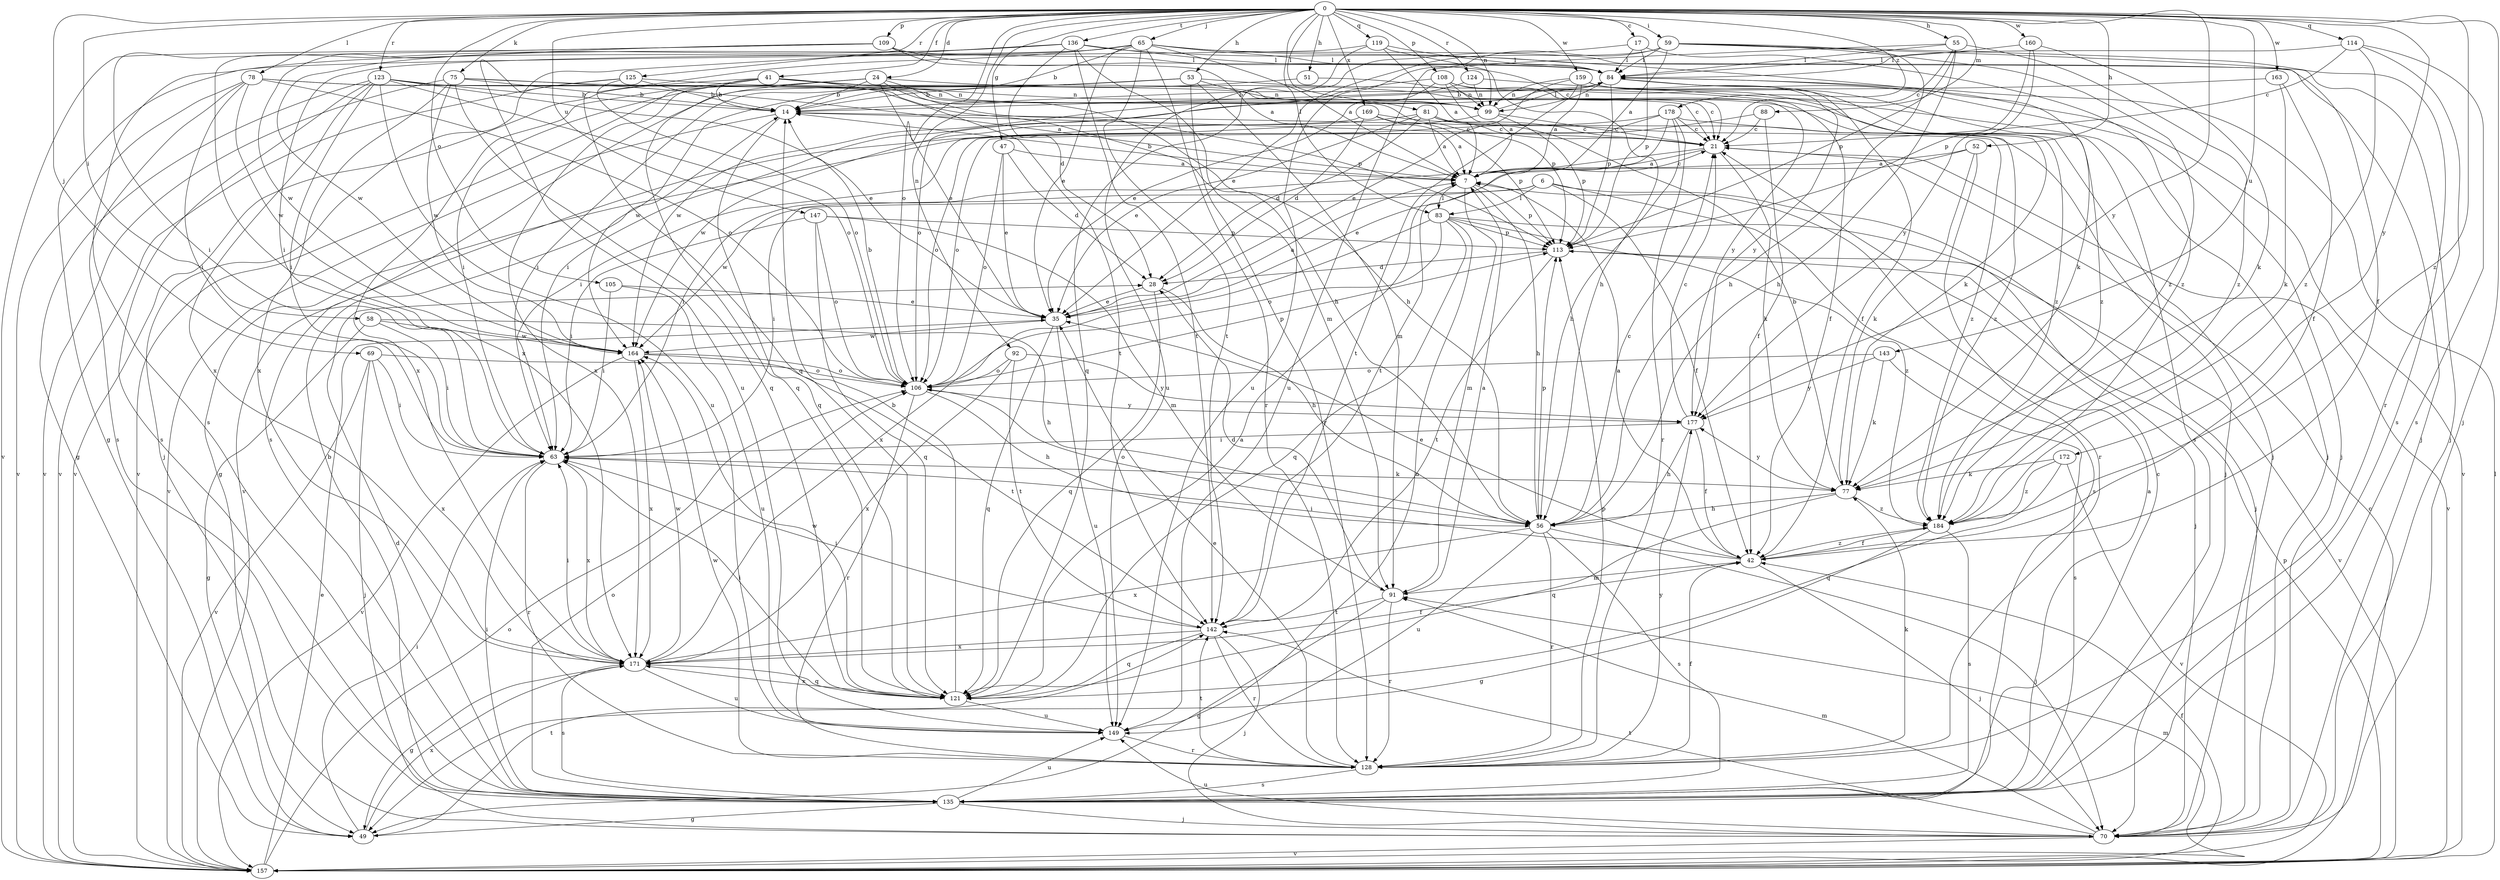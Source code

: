 strict digraph  {
0;
6;
7;
14;
17;
21;
24;
28;
35;
41;
42;
47;
49;
51;
52;
53;
55;
56;
58;
59;
63;
65;
69;
70;
75;
77;
78;
81;
83;
84;
88;
91;
92;
99;
105;
106;
108;
109;
113;
114;
119;
121;
123;
124;
125;
128;
135;
136;
142;
143;
147;
149;
157;
159;
160;
163;
164;
169;
171;
172;
177;
178;
184;
0 -> 17  [label=c];
0 -> 24  [label=d];
0 -> 41  [label=f];
0 -> 47  [label=g];
0 -> 51  [label=h];
0 -> 52  [label=h];
0 -> 53  [label=h];
0 -> 55  [label=h];
0 -> 58  [label=i];
0 -> 59  [label=i];
0 -> 65  [label=j];
0 -> 69  [label=j];
0 -> 70  [label=j];
0 -> 75  [label=k];
0 -> 78  [label=l];
0 -> 81  [label=l];
0 -> 83  [label=l];
0 -> 88  [label=m];
0 -> 92  [label=n];
0 -> 99  [label=n];
0 -> 105  [label=o];
0 -> 106  [label=o];
0 -> 108  [label=p];
0 -> 109  [label=p];
0 -> 114  [label=q];
0 -> 119  [label=q];
0 -> 123  [label=r];
0 -> 124  [label=r];
0 -> 125  [label=r];
0 -> 136  [label=t];
0 -> 143  [label=u];
0 -> 147  [label=u];
0 -> 159  [label=w];
0 -> 160  [label=w];
0 -> 163  [label=w];
0 -> 169  [label=x];
0 -> 172  [label=y];
0 -> 177  [label=y];
0 -> 178  [label=z];
0 -> 184  [label=z];
6 -> 42  [label=f];
6 -> 63  [label=i];
6 -> 70  [label=j];
6 -> 83  [label=l];
6 -> 135  [label=s];
6 -> 164  [label=w];
7 -> 14  [label=b];
7 -> 21  [label=c];
7 -> 56  [label=h];
7 -> 83  [label=l];
7 -> 91  [label=m];
7 -> 113  [label=p];
14 -> 21  [label=c];
14 -> 121  [label=q];
14 -> 157  [label=v];
17 -> 84  [label=l];
17 -> 113  [label=p];
17 -> 121  [label=q];
17 -> 184  [label=z];
21 -> 7  [label=a];
21 -> 63  [label=i];
21 -> 77  [label=k];
21 -> 157  [label=v];
24 -> 14  [label=b];
24 -> 35  [label=e];
24 -> 56  [label=h];
24 -> 77  [label=k];
24 -> 113  [label=p];
24 -> 121  [label=q];
24 -> 157  [label=v];
24 -> 171  [label=x];
28 -> 35  [label=e];
28 -> 56  [label=h];
28 -> 121  [label=q];
35 -> 7  [label=a];
35 -> 121  [label=q];
35 -> 149  [label=u];
35 -> 164  [label=w];
41 -> 14  [label=b];
41 -> 21  [label=c];
41 -> 63  [label=i];
41 -> 99  [label=n];
41 -> 142  [label=t];
41 -> 157  [label=v];
41 -> 171  [label=x];
42 -> 7  [label=a];
42 -> 35  [label=e];
42 -> 63  [label=i];
42 -> 70  [label=j];
42 -> 91  [label=m];
42 -> 184  [label=z];
47 -> 7  [label=a];
47 -> 28  [label=d];
47 -> 35  [label=e];
47 -> 106  [label=o];
49 -> 63  [label=i];
49 -> 142  [label=t];
49 -> 171  [label=x];
51 -> 14  [label=b];
51 -> 177  [label=y];
52 -> 7  [label=a];
52 -> 35  [label=e];
52 -> 77  [label=k];
52 -> 128  [label=r];
53 -> 63  [label=i];
53 -> 70  [label=j];
53 -> 91  [label=m];
53 -> 99  [label=n];
53 -> 128  [label=r];
53 -> 135  [label=s];
53 -> 164  [label=w];
55 -> 21  [label=c];
55 -> 56  [label=h];
55 -> 84  [label=l];
55 -> 113  [label=p];
55 -> 149  [label=u];
55 -> 184  [label=z];
56 -> 21  [label=c];
56 -> 70  [label=j];
56 -> 106  [label=o];
56 -> 113  [label=p];
56 -> 128  [label=r];
56 -> 135  [label=s];
56 -> 149  [label=u];
56 -> 171  [label=x];
58 -> 49  [label=g];
58 -> 56  [label=h];
58 -> 63  [label=i];
58 -> 164  [label=w];
59 -> 7  [label=a];
59 -> 35  [label=e];
59 -> 42  [label=f];
59 -> 56  [label=h];
59 -> 84  [label=l];
59 -> 135  [label=s];
59 -> 149  [label=u];
59 -> 184  [label=z];
63 -> 77  [label=k];
63 -> 128  [label=r];
63 -> 171  [label=x];
65 -> 7  [label=a];
65 -> 14  [label=b];
65 -> 35  [label=e];
65 -> 63  [label=i];
65 -> 70  [label=j];
65 -> 77  [label=k];
65 -> 84  [label=l];
65 -> 121  [label=q];
65 -> 128  [label=r];
65 -> 135  [label=s];
65 -> 142  [label=t];
69 -> 63  [label=i];
69 -> 70  [label=j];
69 -> 106  [label=o];
69 -> 157  [label=v];
69 -> 171  [label=x];
70 -> 91  [label=m];
70 -> 142  [label=t];
70 -> 149  [label=u];
70 -> 157  [label=v];
75 -> 7  [label=a];
75 -> 14  [label=b];
75 -> 56  [label=h];
75 -> 121  [label=q];
75 -> 157  [label=v];
75 -> 164  [label=w];
75 -> 171  [label=x];
77 -> 14  [label=b];
77 -> 56  [label=h];
77 -> 121  [label=q];
77 -> 177  [label=y];
77 -> 184  [label=z];
78 -> 63  [label=i];
78 -> 99  [label=n];
78 -> 106  [label=o];
78 -> 113  [label=p];
78 -> 135  [label=s];
78 -> 157  [label=v];
78 -> 164  [label=w];
81 -> 7  [label=a];
81 -> 21  [label=c];
81 -> 28  [label=d];
81 -> 35  [label=e];
81 -> 70  [label=j];
81 -> 157  [label=v];
81 -> 184  [label=z];
83 -> 70  [label=j];
83 -> 106  [label=o];
83 -> 113  [label=p];
83 -> 121  [label=q];
83 -> 149  [label=u];
83 -> 171  [label=x];
83 -> 184  [label=z];
84 -> 14  [label=b];
84 -> 42  [label=f];
84 -> 63  [label=i];
84 -> 70  [label=j];
84 -> 99  [label=n];
84 -> 113  [label=p];
84 -> 157  [label=v];
88 -> 21  [label=c];
88 -> 42  [label=f];
88 -> 106  [label=o];
91 -> 7  [label=a];
91 -> 28  [label=d];
91 -> 49  [label=g];
91 -> 128  [label=r];
91 -> 142  [label=t];
92 -> 106  [label=o];
92 -> 142  [label=t];
92 -> 171  [label=x];
92 -> 177  [label=y];
99 -> 21  [label=c];
99 -> 63  [label=i];
99 -> 84  [label=l];
99 -> 113  [label=p];
105 -> 35  [label=e];
105 -> 63  [label=i];
105 -> 149  [label=u];
106 -> 14  [label=b];
106 -> 56  [label=h];
106 -> 113  [label=p];
106 -> 128  [label=r];
106 -> 177  [label=y];
108 -> 7  [label=a];
108 -> 35  [label=e];
108 -> 42  [label=f];
108 -> 99  [label=n];
108 -> 164  [label=w];
108 -> 184  [label=z];
109 -> 7  [label=a];
109 -> 21  [label=c];
109 -> 63  [label=i];
109 -> 84  [label=l];
109 -> 157  [label=v];
109 -> 164  [label=w];
113 -> 28  [label=d];
113 -> 142  [label=t];
113 -> 157  [label=v];
114 -> 21  [label=c];
114 -> 84  [label=l];
114 -> 128  [label=r];
114 -> 135  [label=s];
114 -> 184  [label=z];
119 -> 7  [label=a];
119 -> 49  [label=g];
119 -> 56  [label=h];
119 -> 84  [label=l];
119 -> 149  [label=u];
121 -> 7  [label=a];
121 -> 14  [label=b];
121 -> 63  [label=i];
121 -> 149  [label=u];
121 -> 164  [label=w];
121 -> 171  [label=x];
123 -> 14  [label=b];
123 -> 35  [label=e];
123 -> 49  [label=g];
123 -> 63  [label=i];
123 -> 99  [label=n];
123 -> 106  [label=o];
123 -> 135  [label=s];
123 -> 149  [label=u];
123 -> 171  [label=x];
124 -> 70  [label=j];
124 -> 99  [label=n];
124 -> 106  [label=o];
125 -> 14  [label=b];
125 -> 21  [label=c];
125 -> 70  [label=j];
125 -> 106  [label=o];
125 -> 157  [label=v];
128 -> 35  [label=e];
128 -> 42  [label=f];
128 -> 77  [label=k];
128 -> 113  [label=p];
128 -> 135  [label=s];
128 -> 142  [label=t];
128 -> 164  [label=w];
128 -> 177  [label=y];
135 -> 7  [label=a];
135 -> 14  [label=b];
135 -> 21  [label=c];
135 -> 28  [label=d];
135 -> 49  [label=g];
135 -> 63  [label=i];
135 -> 70  [label=j];
135 -> 106  [label=o];
135 -> 149  [label=u];
136 -> 28  [label=d];
136 -> 70  [label=j];
136 -> 84  [label=l];
136 -> 91  [label=m];
136 -> 142  [label=t];
136 -> 149  [label=u];
136 -> 164  [label=w];
136 -> 171  [label=x];
142 -> 63  [label=i];
142 -> 70  [label=j];
142 -> 121  [label=q];
142 -> 128  [label=r];
142 -> 171  [label=x];
143 -> 77  [label=k];
143 -> 106  [label=o];
143 -> 135  [label=s];
143 -> 177  [label=y];
147 -> 63  [label=i];
147 -> 91  [label=m];
147 -> 106  [label=o];
147 -> 113  [label=p];
147 -> 121  [label=q];
149 -> 128  [label=r];
157 -> 21  [label=c];
157 -> 35  [label=e];
157 -> 42  [label=f];
157 -> 84  [label=l];
157 -> 91  [label=m];
157 -> 106  [label=o];
157 -> 113  [label=p];
159 -> 7  [label=a];
159 -> 35  [label=e];
159 -> 99  [label=n];
159 -> 135  [label=s];
159 -> 142  [label=t];
159 -> 177  [label=y];
159 -> 184  [label=z];
160 -> 77  [label=k];
160 -> 84  [label=l];
160 -> 113  [label=p];
160 -> 177  [label=y];
163 -> 14  [label=b];
163 -> 42  [label=f];
163 -> 77  [label=k];
164 -> 106  [label=o];
164 -> 142  [label=t];
164 -> 157  [label=v];
164 -> 171  [label=x];
169 -> 7  [label=a];
169 -> 21  [label=c];
169 -> 28  [label=d];
169 -> 113  [label=p];
169 -> 164  [label=w];
171 -> 42  [label=f];
171 -> 49  [label=g];
171 -> 63  [label=i];
171 -> 121  [label=q];
171 -> 135  [label=s];
171 -> 149  [label=u];
171 -> 164  [label=w];
172 -> 77  [label=k];
172 -> 121  [label=q];
172 -> 157  [label=v];
172 -> 184  [label=z];
177 -> 21  [label=c];
177 -> 42  [label=f];
177 -> 56  [label=h];
177 -> 63  [label=i];
178 -> 21  [label=c];
178 -> 49  [label=g];
178 -> 56  [label=h];
178 -> 106  [label=o];
178 -> 128  [label=r];
178 -> 142  [label=t];
178 -> 184  [label=z];
184 -> 42  [label=f];
184 -> 49  [label=g];
184 -> 135  [label=s];
}
